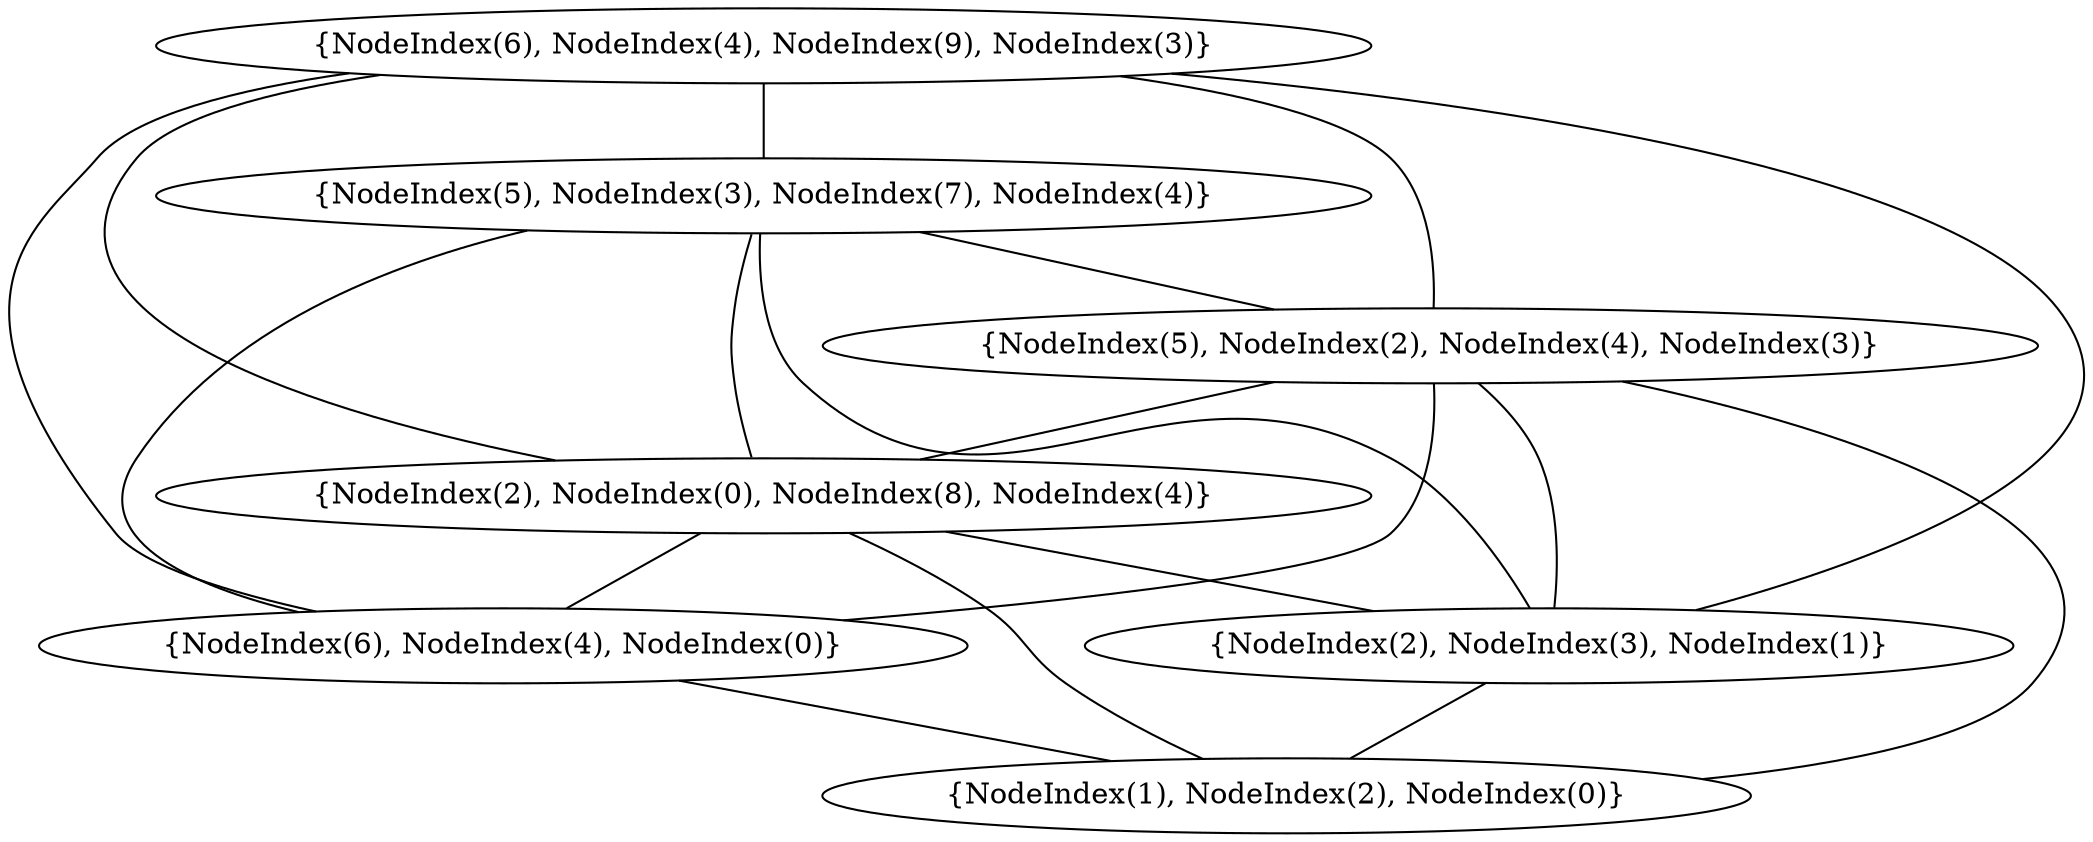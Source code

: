 graph {
    0 [ label = "{NodeIndex(1), NodeIndex(2), NodeIndex(0)}" ]
    1 [ label = "{NodeIndex(2), NodeIndex(3), NodeIndex(1)}" ]
    2 [ label = "{NodeIndex(6), NodeIndex(4), NodeIndex(0)}" ]
    3 [ label = "{NodeIndex(2), NodeIndex(0), NodeIndex(8), NodeIndex(4)}" ]
    4 [ label = "{NodeIndex(5), NodeIndex(2), NodeIndex(4), NodeIndex(3)}" ]
    5 [ label = "{NodeIndex(5), NodeIndex(3), NodeIndex(7), NodeIndex(4)}" ]
    6 [ label = "{NodeIndex(6), NodeIndex(4), NodeIndex(9), NodeIndex(3)}" ]
    1 -- 0 [ ]
    2 -- 0 [ ]
    3 -- 0 [ ]
    3 -- 1 [ ]
    3 -- 2 [ ]
    4 -- 0 [ ]
    4 -- 1 [ ]
    4 -- 2 [ ]
    4 -- 3 [ ]
    5 -- 1 [ ]
    5 -- 2 [ ]
    5 -- 3 [ ]
    5 -- 4 [ ]
    6 -- 1 [ ]
    6 -- 2 [ ]
    6 -- 3 [ ]
    6 -- 4 [ ]
    6 -- 5 [ ]
}
